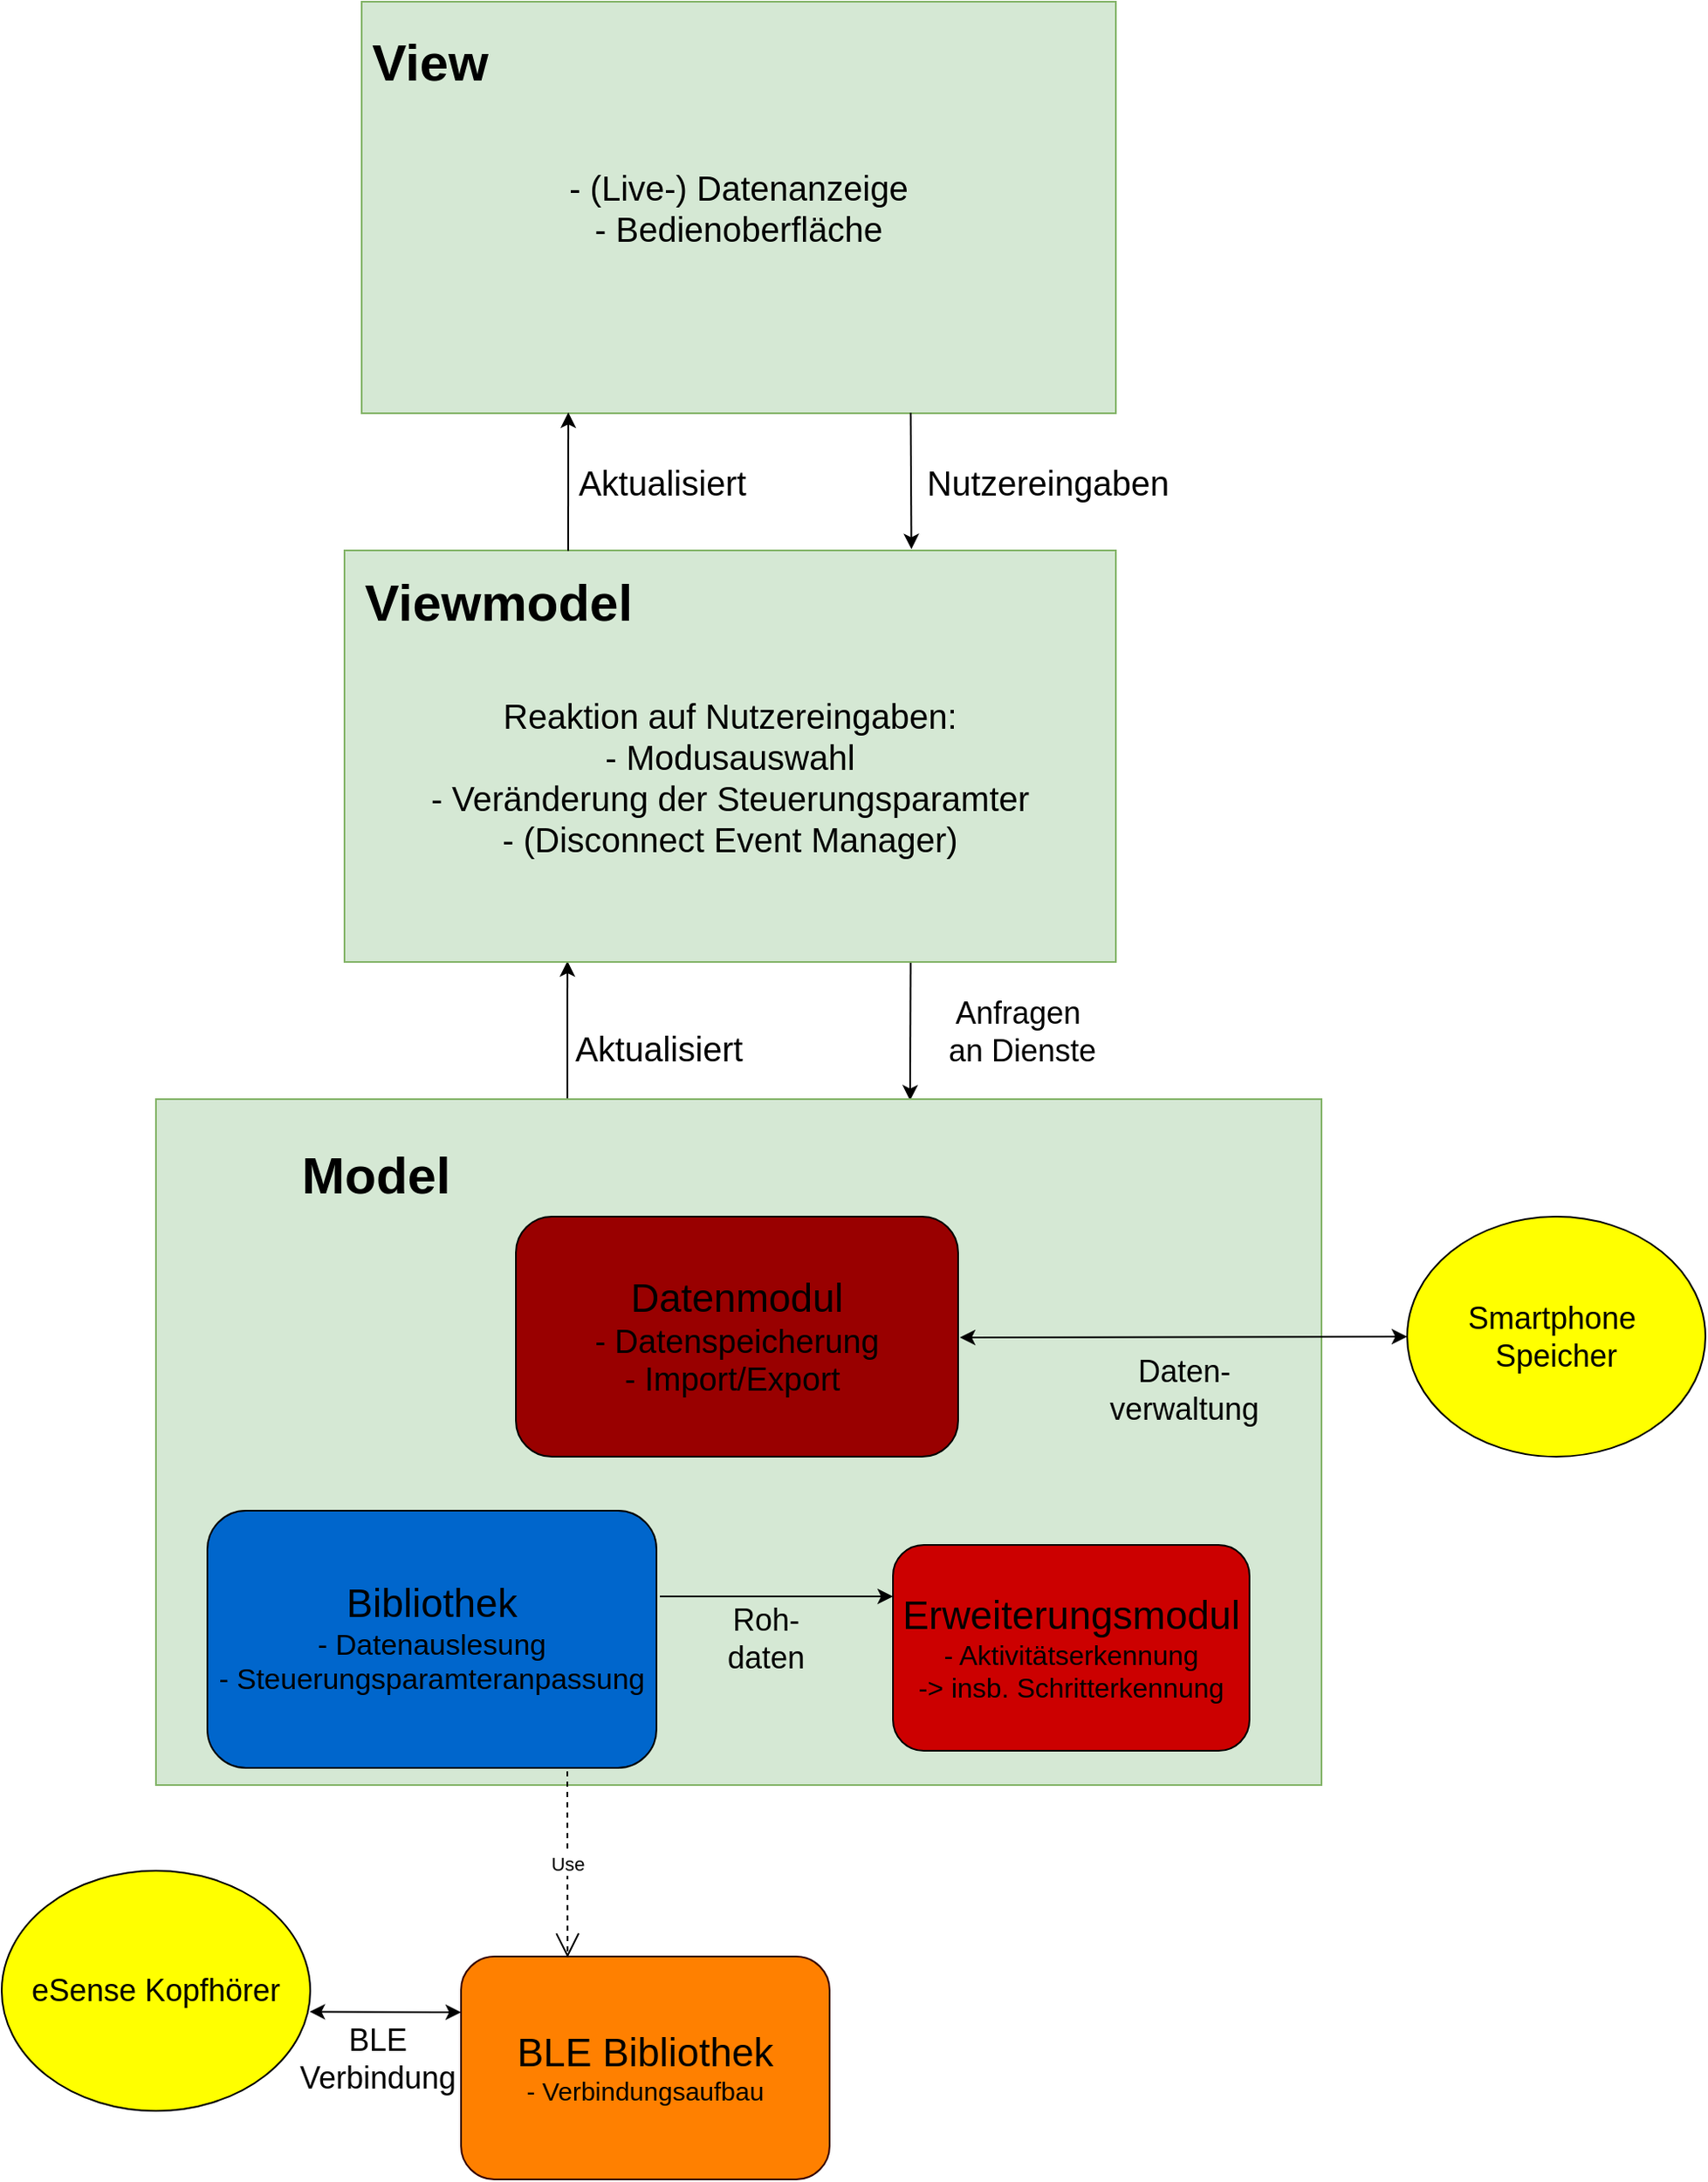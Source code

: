 <mxfile version="12.4.3" type="device" pages="1"><diagram id="jufqClyJOGn1lVUrwdCi" name="Page-1"><mxGraphModel dx="2076" dy="2265" grid="1" gridSize="10" guides="1" tooltips="1" connect="1" arrows="1" fold="1" page="1" pageScale="1" pageWidth="827" pageHeight="1169" math="0" shadow="0"><root><mxCell id="0"/><mxCell id="1" parent="0"/><mxCell id="_Q5HJFFqNNZgVIzdEmEY-13" value="" style="endArrow=classic;html=1;entryX=0.289;entryY=0.998;entryDx=0;entryDy=0;exitX=0.353;exitY=0.002;exitDx=0;exitDy=0;exitPerimeter=0;entryPerimeter=0;" parent="1" source="_Q5HJFFqNNZgVIzdEmEY-6" target="_Q5HJFFqNNZgVIzdEmEY-4" edge="1"><mxGeometry width="50" height="50" relative="1" as="geometry"><mxPoint x="343" y="-505" as="sourcePoint"/><mxPoint x="316.67" y="-540" as="targetPoint"/></mxGeometry></mxCell><mxCell id="VPrnf59Df0k0RhFjKJr7-6" value="&lt;font style=&quot;font-size: 18px&quot;&gt;Anfragen&amp;nbsp;&lt;br&gt;an Dienste&lt;/font&gt;" style="text;html=1;align=center;verticalAlign=middle;resizable=0;points=[];;labelBackgroundColor=#ffffff;" parent="_Q5HJFFqNNZgVIzdEmEY-13" vertex="1" connectable="0"><mxGeometry x="0.104" y="1" relative="1" as="geometry"><mxPoint x="265.33" y="4.98" as="offset"/></mxGeometry></mxCell><mxCell id="tHglOiEl4b3X4M1bUB1Y-5" value="" style="endArrow=classic;html=1;entryX=0.647;entryY=0.002;entryDx=0;entryDy=0;entryPerimeter=0;exitX=0.734;exitY=0.999;exitDx=0;exitDy=0;exitPerimeter=0;" parent="1" source="_Q5HJFFqNNZgVIzdEmEY-4" target="_Q5HJFFqNNZgVIzdEmEY-6" edge="1"><mxGeometry width="50" height="50" relative="1" as="geometry"><mxPoint x="440" y="-540" as="sourcePoint"/><mxPoint x="490" y="-590" as="targetPoint"/></mxGeometry></mxCell><mxCell id="_Q5HJFFqNNZgVIzdEmEY-6" value="" style="rounded=0;whiteSpace=wrap;html=1;fillColor=#d5e8d4;strokeColor=#82b366;" parent="1" vertex="1"><mxGeometry x="120" y="-520" width="680" height="400" as="geometry"/></mxCell><mxCell id="_Q5HJFFqNNZgVIzdEmEY-1" value="&lt;font style=&quot;font-size: 20px&quot;&gt;- (Live-) Datenanzeige&lt;br&gt;- Bedienoberfläche&lt;/font&gt;" style="rounded=0;whiteSpace=wrap;html=1;fillColor=#d5e8d4;strokeColor=#82b366;" parent="1" vertex="1"><mxGeometry x="240" y="-1160" width="440" height="240" as="geometry"/></mxCell><mxCell id="_Q5HJFFqNNZgVIzdEmEY-3" value="&lt;font style=&quot;font-size: 30px&quot;&gt;&lt;b&gt;View&lt;/b&gt;&lt;/font&gt;" style="text;html=1;strokeColor=none;fillColor=none;align=center;verticalAlign=middle;whiteSpace=wrap;rounded=0;" parent="1" vertex="1"><mxGeometry x="230" y="-1150" width="100" height="50" as="geometry"/></mxCell><mxCell id="_Q5HJFFqNNZgVIzdEmEY-4" value="&lt;font style=&quot;font-size: 20px&quot;&gt;&lt;br&gt;Reaktion auf Nutzereingaben:&lt;br&gt;- Modusauswahl&lt;br&gt;- Veränderung der Steuerungsparamter&lt;br&gt;- (Disconnect Event Manager)&lt;br&gt;&lt;/font&gt;" style="rounded=0;whiteSpace=wrap;html=1;fillColor=#d5e8d4;strokeColor=#82b366;" parent="1" vertex="1"><mxGeometry x="230" y="-840" width="450" height="240" as="geometry"/></mxCell><mxCell id="_Q5HJFFqNNZgVIzdEmEY-2" value="&lt;font style=&quot;font-size: 30px&quot;&gt;&lt;b&gt;Viewmodel&lt;/b&gt;&lt;/font&gt;" style="text;html=1;strokeColor=none;fillColor=none;align=center;verticalAlign=middle;whiteSpace=wrap;rounded=0;" parent="1" vertex="1"><mxGeometry x="230" y="-830" width="180" height="40" as="geometry"/></mxCell><mxCell id="_Q5HJFFqNNZgVIzdEmEY-7" value="&lt;font style=&quot;font-size: 30px&quot;&gt;&lt;b&gt;Model&lt;/b&gt;&lt;/font&gt;" style="text;html=1;strokeColor=none;fillColor=none;align=center;verticalAlign=middle;whiteSpace=wrap;rounded=0;" parent="1" vertex="1"><mxGeometry x="150" y="-510.0" width="197" height="67" as="geometry"/></mxCell><mxCell id="_Q5HJFFqNNZgVIzdEmEY-8" value="&lt;font style=&quot;font-size: 18px&quot;&gt;eSense Kopfhörer&lt;/font&gt;" style="ellipse;whiteSpace=wrap;html=1;fillColor=#FFFF00;" parent="1" vertex="1"><mxGeometry x="30" y="-70" width="180" height="140" as="geometry"/></mxCell><mxCell id="_Q5HJFFqNNZgVIzdEmEY-9" value="&lt;font style=&quot;font-size: 18px&quot;&gt;Smartphone&amp;nbsp;&lt;br&gt;Speicher&lt;/font&gt;" style="ellipse;whiteSpace=wrap;html=1;fillColor=#FFFF00;" parent="1" vertex="1"><mxGeometry x="850" y="-451.5" width="174" height="140" as="geometry"/></mxCell><mxCell id="_Q5HJFFqNNZgVIzdEmEY-10" value="&lt;font style=&quot;font-size: 23px&quot;&gt;Bibliothek&lt;/font&gt;&lt;br&gt;&lt;font style=&quot;font-size: 17px&quot;&gt;- Datenauslesung&lt;br&gt;- Steuerungsparamteranpassung&lt;/font&gt;" style="rounded=1;whiteSpace=wrap;html=1;fillColor=#0066CC;" parent="1" vertex="1"><mxGeometry x="150" y="-280" width="262" height="150" as="geometry"/></mxCell><mxCell id="_Q5HJFFqNNZgVIzdEmEY-11" value="&lt;font style=&quot;font-size: 23px&quot;&gt;Erweiterungsmodul&lt;/font&gt;&lt;br&gt;&lt;font style=&quot;font-size: 16px&quot;&gt;- Aktivitätserkennung&lt;br&gt;-&amp;gt; insb. Schritterkennung&lt;/font&gt;" style="rounded=1;whiteSpace=wrap;html=1;fillColor=#CC0000;" parent="1" vertex="1"><mxGeometry x="550" y="-260" width="208" height="120" as="geometry"/></mxCell><mxCell id="_Q5HJFFqNNZgVIzdEmEY-12" value="&lt;font style=&quot;font-size: 23px&quot;&gt;Datenmodul&lt;br&gt;&lt;/font&gt;&lt;font style=&quot;font-size: 19px&quot;&gt;- Datenspeicherung&lt;br&gt;- Import/Export&amp;nbsp;&lt;br&gt;&lt;/font&gt;" style="rounded=1;whiteSpace=wrap;html=1;fillColor=#990000;" parent="1" vertex="1"><mxGeometry x="330" y="-451.5" width="258" height="140" as="geometry"/></mxCell><mxCell id="_Q5HJFFqNNZgVIzdEmEY-15" value="&lt;font&gt;&lt;font style=&quot;font-size: 23px&quot;&gt;BLE Bibliothek&lt;/font&gt;&lt;br&gt;&lt;span style=&quot;font-size: 15px&quot;&gt;- Verbindungsaufbau&lt;/span&gt;&lt;/font&gt;" style="rounded=1;whiteSpace=wrap;html=1;fillColor=#FF8000;strokeColor=#330000;" parent="1" vertex="1"><mxGeometry x="298" y="-20" width="215" height="130" as="geometry"/></mxCell><mxCell id="_Q5HJFFqNNZgVIzdEmEY-18" value="Use" style="endArrow=open;endSize=12;dashed=1;html=1;entryX=0.289;entryY=0.005;entryDx=0;entryDy=0;entryPerimeter=0;" parent="1" target="_Q5HJFFqNNZgVIzdEmEY-15" edge="1"><mxGeometry width="160" relative="1" as="geometry"><mxPoint x="360" y="-128" as="sourcePoint"/><mxPoint x="466" y="24" as="targetPoint"/></mxGeometry></mxCell><mxCell id="_Q5HJFFqNNZgVIzdEmEY-19" value="" style="endArrow=classic;startArrow=classic;html=1;entryX=0;entryY=0.25;entryDx=0;entryDy=0;exitX=0.998;exitY=0.587;exitDx=0;exitDy=0;exitPerimeter=0;" parent="1" source="_Q5HJFFqNNZgVIzdEmEY-8" target="_Q5HJFFqNNZgVIzdEmEY-15" edge="1"><mxGeometry width="50" height="50" relative="1" as="geometry"><mxPoint x="261" y="165" as="sourcePoint"/><mxPoint x="311" y="115" as="targetPoint"/></mxGeometry></mxCell><mxCell id="_Q5HJFFqNNZgVIzdEmEY-20" value="" style="endArrow=classic;html=1;entryX=0;entryY=0.25;entryDx=0;entryDy=0;" parent="1" target="_Q5HJFFqNNZgVIzdEmEY-11" edge="1"><mxGeometry width="50" height="50" relative="1" as="geometry"><mxPoint x="414" y="-230" as="sourcePoint"/><mxPoint x="267" y="293" as="targetPoint"/></mxGeometry></mxCell><mxCell id="_Q5HJFFqNNZgVIzdEmEY-26" value="" style="endArrow=classic;startArrow=classic;html=1;entryX=0;entryY=0.5;entryDx=0;entryDy=0;" parent="1" target="_Q5HJFFqNNZgVIzdEmEY-9" edge="1"><mxGeometry width="50" height="50" relative="1" as="geometry"><mxPoint x="589" y="-381" as="sourcePoint"/><mxPoint x="635" y="269.1" as="targetPoint"/></mxGeometry></mxCell><mxCell id="eWotzHLqCLu2gr5GarqB-1" value="&lt;font style=&quot;font-size: 18px&quot;&gt;Daten-&lt;br&gt;verwaltung&lt;/font&gt;" style="text;html=1;strokeColor=none;fillColor=none;align=center;verticalAlign=middle;whiteSpace=wrap;rounded=0;" parent="1" vertex="1"><mxGeometry x="660" y="-388.5" width="120" height="77" as="geometry"/></mxCell><mxCell id="eWotzHLqCLu2gr5GarqB-3" value="&lt;font style=&quot;font-size: 18px&quot;&gt;Roh-&lt;br&gt;daten&lt;/font&gt;" style="text;html=1;strokeColor=none;fillColor=none;align=center;verticalAlign=middle;whiteSpace=wrap;rounded=0;" parent="1" vertex="1"><mxGeometry x="450" y="-240" width="52" height="70" as="geometry"/></mxCell><mxCell id="tHglOiEl4b3X4M1bUB1Y-8" value="&lt;font style=&quot;font-size: 18px&quot;&gt;BLE&lt;br&gt;Verbindung&lt;/font&gt;" style="text;html=1;align=center;verticalAlign=middle;resizable=0;points=[];;autosize=1;" parent="1" vertex="1"><mxGeometry x="193.5" y="20" width="110" height="40" as="geometry"/></mxCell><mxCell id="tHglOiEl4b3X4M1bUB1Y-6" value="&lt;font style=&quot;font-size: 20px&quot;&gt;Aktualisiert&lt;/font&gt;" style="text;html=1;align=center;verticalAlign=middle;resizable=0;points=[];;autosize=1;" parent="1" vertex="1"><mxGeometry x="358" y="-560" width="110" height="20" as="geometry"/></mxCell><mxCell id="tHglOiEl4b3X4M1bUB1Y-10" value="" style="endArrow=classic;html=1;entryX=0.274;entryY=0.998;entryDx=0;entryDy=0;entryPerimeter=0;exitX=0.29;exitY=0.001;exitDx=0;exitDy=0;exitPerimeter=0;" parent="1" source="_Q5HJFFqNNZgVIzdEmEY-4" target="_Q5HJFFqNNZgVIzdEmEY-1" edge="1"><mxGeometry width="50" height="50" relative="1" as="geometry"><mxPoint x="361" y="-840" as="sourcePoint"/><mxPoint x="397" y="-900" as="targetPoint"/></mxGeometry></mxCell><mxCell id="tHglOiEl4b3X4M1bUB1Y-11" value="" style="endArrow=classic;html=1;exitX=0.728;exitY=0.999;exitDx=0;exitDy=0;exitPerimeter=0;entryX=0.735;entryY=-0.003;entryDx=0;entryDy=0;entryPerimeter=0;" parent="1" source="_Q5HJFFqNNZgVIzdEmEY-1" target="_Q5HJFFqNNZgVIzdEmEY-4" edge="1"><mxGeometry width="50" height="50" relative="1" as="geometry"><mxPoint x="570" y="-910" as="sourcePoint"/><mxPoint x="600" y="-860" as="targetPoint"/></mxGeometry></mxCell><mxCell id="tHglOiEl4b3X4M1bUB1Y-12" value="&lt;font style=&quot;font-size: 20px&quot;&gt;Aktualisiert&lt;/font&gt;" style="text;html=1;align=center;verticalAlign=middle;resizable=0;points=[];;autosize=1;" parent="1" vertex="1"><mxGeometry x="360" y="-890" width="110" height="20" as="geometry"/></mxCell><mxCell id="tHglOiEl4b3X4M1bUB1Y-13" value="&lt;font style=&quot;font-size: 20px&quot;&gt;Nutzereingaben&lt;/font&gt;" style="text;html=1;align=center;verticalAlign=middle;resizable=0;points=[];;autosize=1;" parent="1" vertex="1"><mxGeometry x="560" y="-890" width="160" height="20" as="geometry"/></mxCell></root></mxGraphModel></diagram></mxfile>